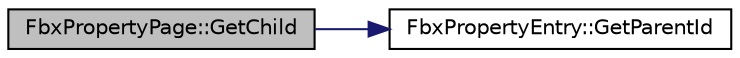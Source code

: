 digraph "FbxPropertyPage::GetChild"
{
  edge [fontname="Helvetica",fontsize="10",labelfontname="Helvetica",labelfontsize="10"];
  node [fontname="Helvetica",fontsize="10",shape=record];
  rankdir="LR";
  Node118 [label="FbxPropertyPage::GetChild",height=0.2,width=0.4,color="black", fillcolor="grey75", style="filled", fontcolor="black"];
  Node118 -> Node119 [color="midnightblue",fontsize="10",style="solid",fontname="Helvetica"];
  Node119 [label="FbxPropertyEntry::GetParentId",height=0.2,width=0.4,color="black", fillcolor="white", style="filled",URL="$class_fbx_property_entry.html#a56b169256d5fa6b43c2a054a55a34c30"];
}
